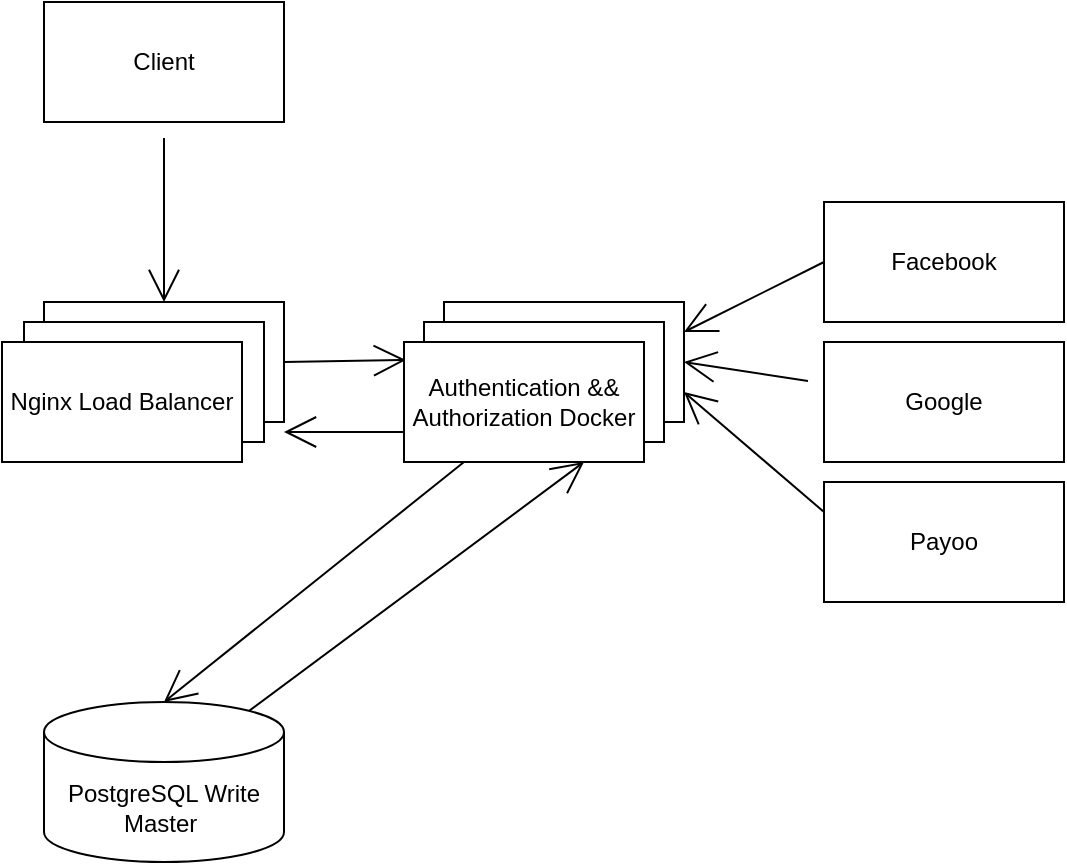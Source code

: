 <mxfile version="15.3.5" type="google"><diagram id="l0BdcqFckM66QwYgMNWP" name="Page-1"><mxGraphModel dx="1426" dy="801" grid="1" gridSize="10" guides="1" tooltips="1" connect="1" arrows="1" fold="1" page="1" pageScale="1" pageWidth="827" pageHeight="1169" math="0" shadow="0"><root><mxCell id="0"/><mxCell id="1" parent="0"/><mxCell id="I4nO_AeDUJV1sfSHsnXs-11" style="edgeStyle=none;curved=1;rounded=0;orthogonalLoop=1;jettySize=auto;html=1;entryX=0.5;entryY=0;entryDx=0;entryDy=0;endArrow=open;startSize=14;endSize=14;sourcePerimeterSpacing=8;targetPerimeterSpacing=8;" parent="1" source="I4nO_AeDUJV1sfSHsnXs-1" target="I4nO_AeDUJV1sfSHsnXs-2" edge="1"><mxGeometry relative="1" as="geometry"/></mxCell><mxCell id="I4nO_AeDUJV1sfSHsnXs-1" value="Client" style="whiteSpace=wrap;html=1;hachureGap=4;pointerEvents=0;" parent="1" vertex="1"><mxGeometry x="120" y="130" width="120" height="60" as="geometry"/></mxCell><mxCell id="I4nO_AeDUJV1sfSHsnXs-12" style="edgeStyle=none;curved=1;rounded=0;orthogonalLoop=1;jettySize=auto;html=1;entryX=0.008;entryY=0.15;entryDx=0;entryDy=0;entryPerimeter=0;endArrow=open;startSize=14;endSize=14;sourcePerimeterSpacing=8;targetPerimeterSpacing=8;exitX=1;exitY=0.5;exitDx=0;exitDy=0;" parent="1" source="I4nO_AeDUJV1sfSHsnXs-2" target="I4nO_AeDUJV1sfSHsnXs-8" edge="1"><mxGeometry relative="1" as="geometry"/></mxCell><mxCell id="I4nO_AeDUJV1sfSHsnXs-2" value="Load Balancer" style="whiteSpace=wrap;html=1;hachureGap=4;pointerEvents=0;" parent="1" vertex="1"><mxGeometry x="120" y="280" width="120" height="60" as="geometry"/></mxCell><mxCell id="I4nO_AeDUJV1sfSHsnXs-4" value="Load Balancer" style="whiteSpace=wrap;html=1;hachureGap=4;pointerEvents=0;" parent="1" vertex="1"><mxGeometry x="110" y="290" width="120" height="60" as="geometry"/></mxCell><mxCell id="I4nO_AeDUJV1sfSHsnXs-5" value="Nginx Load Balancer" style="whiteSpace=wrap;html=1;hachureGap=4;pointerEvents=0;" parent="1" vertex="1"><mxGeometry x="99" y="300" width="120" height="60" as="geometry"/></mxCell><mxCell id="I4nO_AeDUJV1sfSHsnXs-6" value="Authentication &amp;amp;&amp;amp; Authorization" style="whiteSpace=wrap;html=1;hachureGap=4;pointerEvents=0;" parent="1" vertex="1"><mxGeometry x="320" y="280" width="120" height="60" as="geometry"/></mxCell><mxCell id="I4nO_AeDUJV1sfSHsnXs-7" value="Authentication &amp;amp;&amp;amp; Authorization" style="whiteSpace=wrap;html=1;hachureGap=4;pointerEvents=0;" parent="1" vertex="1"><mxGeometry x="310" y="290" width="120" height="60" as="geometry"/></mxCell><mxCell id="I4nO_AeDUJV1sfSHsnXs-14" style="edgeStyle=none;curved=1;rounded=0;orthogonalLoop=1;jettySize=auto;html=1;exitX=0;exitY=0.75;exitDx=0;exitDy=0;endArrow=open;startSize=14;endSize=14;sourcePerimeterSpacing=8;targetPerimeterSpacing=8;" parent="1" source="I4nO_AeDUJV1sfSHsnXs-8" edge="1"><mxGeometry relative="1" as="geometry"><mxPoint x="240" y="345" as="targetPoint"/></mxGeometry></mxCell><mxCell id="I4nO_AeDUJV1sfSHsnXs-15" style="edgeStyle=none;curved=1;rounded=0;orthogonalLoop=1;jettySize=auto;html=1;entryX=0.5;entryY=0;entryDx=0;entryDy=0;entryPerimeter=0;endArrow=open;startSize=14;endSize=14;sourcePerimeterSpacing=8;targetPerimeterSpacing=8;exitX=0.25;exitY=1;exitDx=0;exitDy=0;" parent="1" source="I4nO_AeDUJV1sfSHsnXs-8" target="I4nO_AeDUJV1sfSHsnXs-10" edge="1"><mxGeometry relative="1" as="geometry"/></mxCell><mxCell id="I4nO_AeDUJV1sfSHsnXs-8" value="Authentication &amp;amp;&amp;amp; Authorization Docker" style="whiteSpace=wrap;html=1;hachureGap=4;pointerEvents=0;" parent="1" vertex="1"><mxGeometry x="300" y="300" width="120" height="60" as="geometry"/></mxCell><mxCell id="I4nO_AeDUJV1sfSHsnXs-10" value="PostgreSQL Write Master&amp;nbsp;" style="shape=cylinder3;whiteSpace=wrap;html=1;boundedLbl=1;backgroundOutline=1;size=15;hachureGap=4;pointerEvents=0;" parent="1" vertex="1"><mxGeometry x="120" y="480" width="120" height="80" as="geometry"/></mxCell><mxCell id="I4nO_AeDUJV1sfSHsnXs-16" style="edgeStyle=none;curved=1;rounded=0;orthogonalLoop=1;jettySize=auto;html=1;entryX=0.75;entryY=1;entryDx=0;entryDy=0;endArrow=open;startSize=14;endSize=14;sourcePerimeterSpacing=8;targetPerimeterSpacing=8;exitX=0.855;exitY=0;exitDx=0;exitDy=4.35;exitPerimeter=0;" parent="1" source="I4nO_AeDUJV1sfSHsnXs-10" target="I4nO_AeDUJV1sfSHsnXs-8" edge="1"><mxGeometry relative="1" as="geometry"><mxPoint x="350" y="500" as="sourcePoint"/><mxPoint x="190" y="490" as="targetPoint"/></mxGeometry></mxCell><mxCell id="I4nO_AeDUJV1sfSHsnXs-22" style="edgeStyle=none;curved=1;rounded=0;orthogonalLoop=1;jettySize=auto;html=1;entryX=1;entryY=0.25;entryDx=0;entryDy=0;endArrow=open;startSize=14;endSize=14;sourcePerimeterSpacing=8;targetPerimeterSpacing=8;exitX=0;exitY=0.5;exitDx=0;exitDy=0;" parent="1" source="I4nO_AeDUJV1sfSHsnXs-18" target="I4nO_AeDUJV1sfSHsnXs-6" edge="1"><mxGeometry relative="1" as="geometry"/></mxCell><mxCell id="I4nO_AeDUJV1sfSHsnXs-18" value="Facebook" style="whiteSpace=wrap;html=1;hachureGap=4;pointerEvents=0;" parent="1" vertex="1"><mxGeometry x="510" y="230" width="120" height="60" as="geometry"/></mxCell><mxCell id="I4nO_AeDUJV1sfSHsnXs-23" value="" style="edgeStyle=none;curved=1;rounded=0;orthogonalLoop=1;jettySize=auto;html=1;endArrow=open;startSize=14;endSize=14;sourcePerimeterSpacing=8;targetPerimeterSpacing=8;entryX=1;entryY=0.5;entryDx=0;entryDy=0;" parent="1" source="I4nO_AeDUJV1sfSHsnXs-19" target="I4nO_AeDUJV1sfSHsnXs-6" edge="1"><mxGeometry relative="1" as="geometry"/></mxCell><mxCell id="I4nO_AeDUJV1sfSHsnXs-19" value="Google" style="whiteSpace=wrap;html=1;hachureGap=4;pointerEvents=0;" parent="1" vertex="1"><mxGeometry x="510" y="300" width="120" height="60" as="geometry"/></mxCell><mxCell id="I4nO_AeDUJV1sfSHsnXs-24" style="edgeStyle=none;curved=1;rounded=0;orthogonalLoop=1;jettySize=auto;html=1;entryX=1;entryY=0.75;entryDx=0;entryDy=0;endArrow=open;startSize=14;endSize=14;sourcePerimeterSpacing=8;targetPerimeterSpacing=8;exitX=0;exitY=0.25;exitDx=0;exitDy=0;" parent="1" source="I4nO_AeDUJV1sfSHsnXs-21" target="I4nO_AeDUJV1sfSHsnXs-6" edge="1"><mxGeometry relative="1" as="geometry"/></mxCell><mxCell id="I4nO_AeDUJV1sfSHsnXs-21" value="Payoo" style="whiteSpace=wrap;html=1;hachureGap=4;pointerEvents=0;" parent="1" vertex="1"><mxGeometry x="510" y="370" width="120" height="60" as="geometry"/></mxCell></root></mxGraphModel></diagram></mxfile>